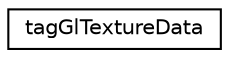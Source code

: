 digraph "Graphical Class Hierarchy"
{
 // LATEX_PDF_SIZE
  edge [fontname="Helvetica",fontsize="10",labelfontname="Helvetica",labelfontsize="10"];
  node [fontname="Helvetica",fontsize="10",shape=record];
  rankdir="LR";
  Node0 [label="tagGlTextureData",height=0.2,width=0.4,color="black", fillcolor="white", style="filled",URL="$structtag_gl_texture_data.html",tooltip=" "];
}
